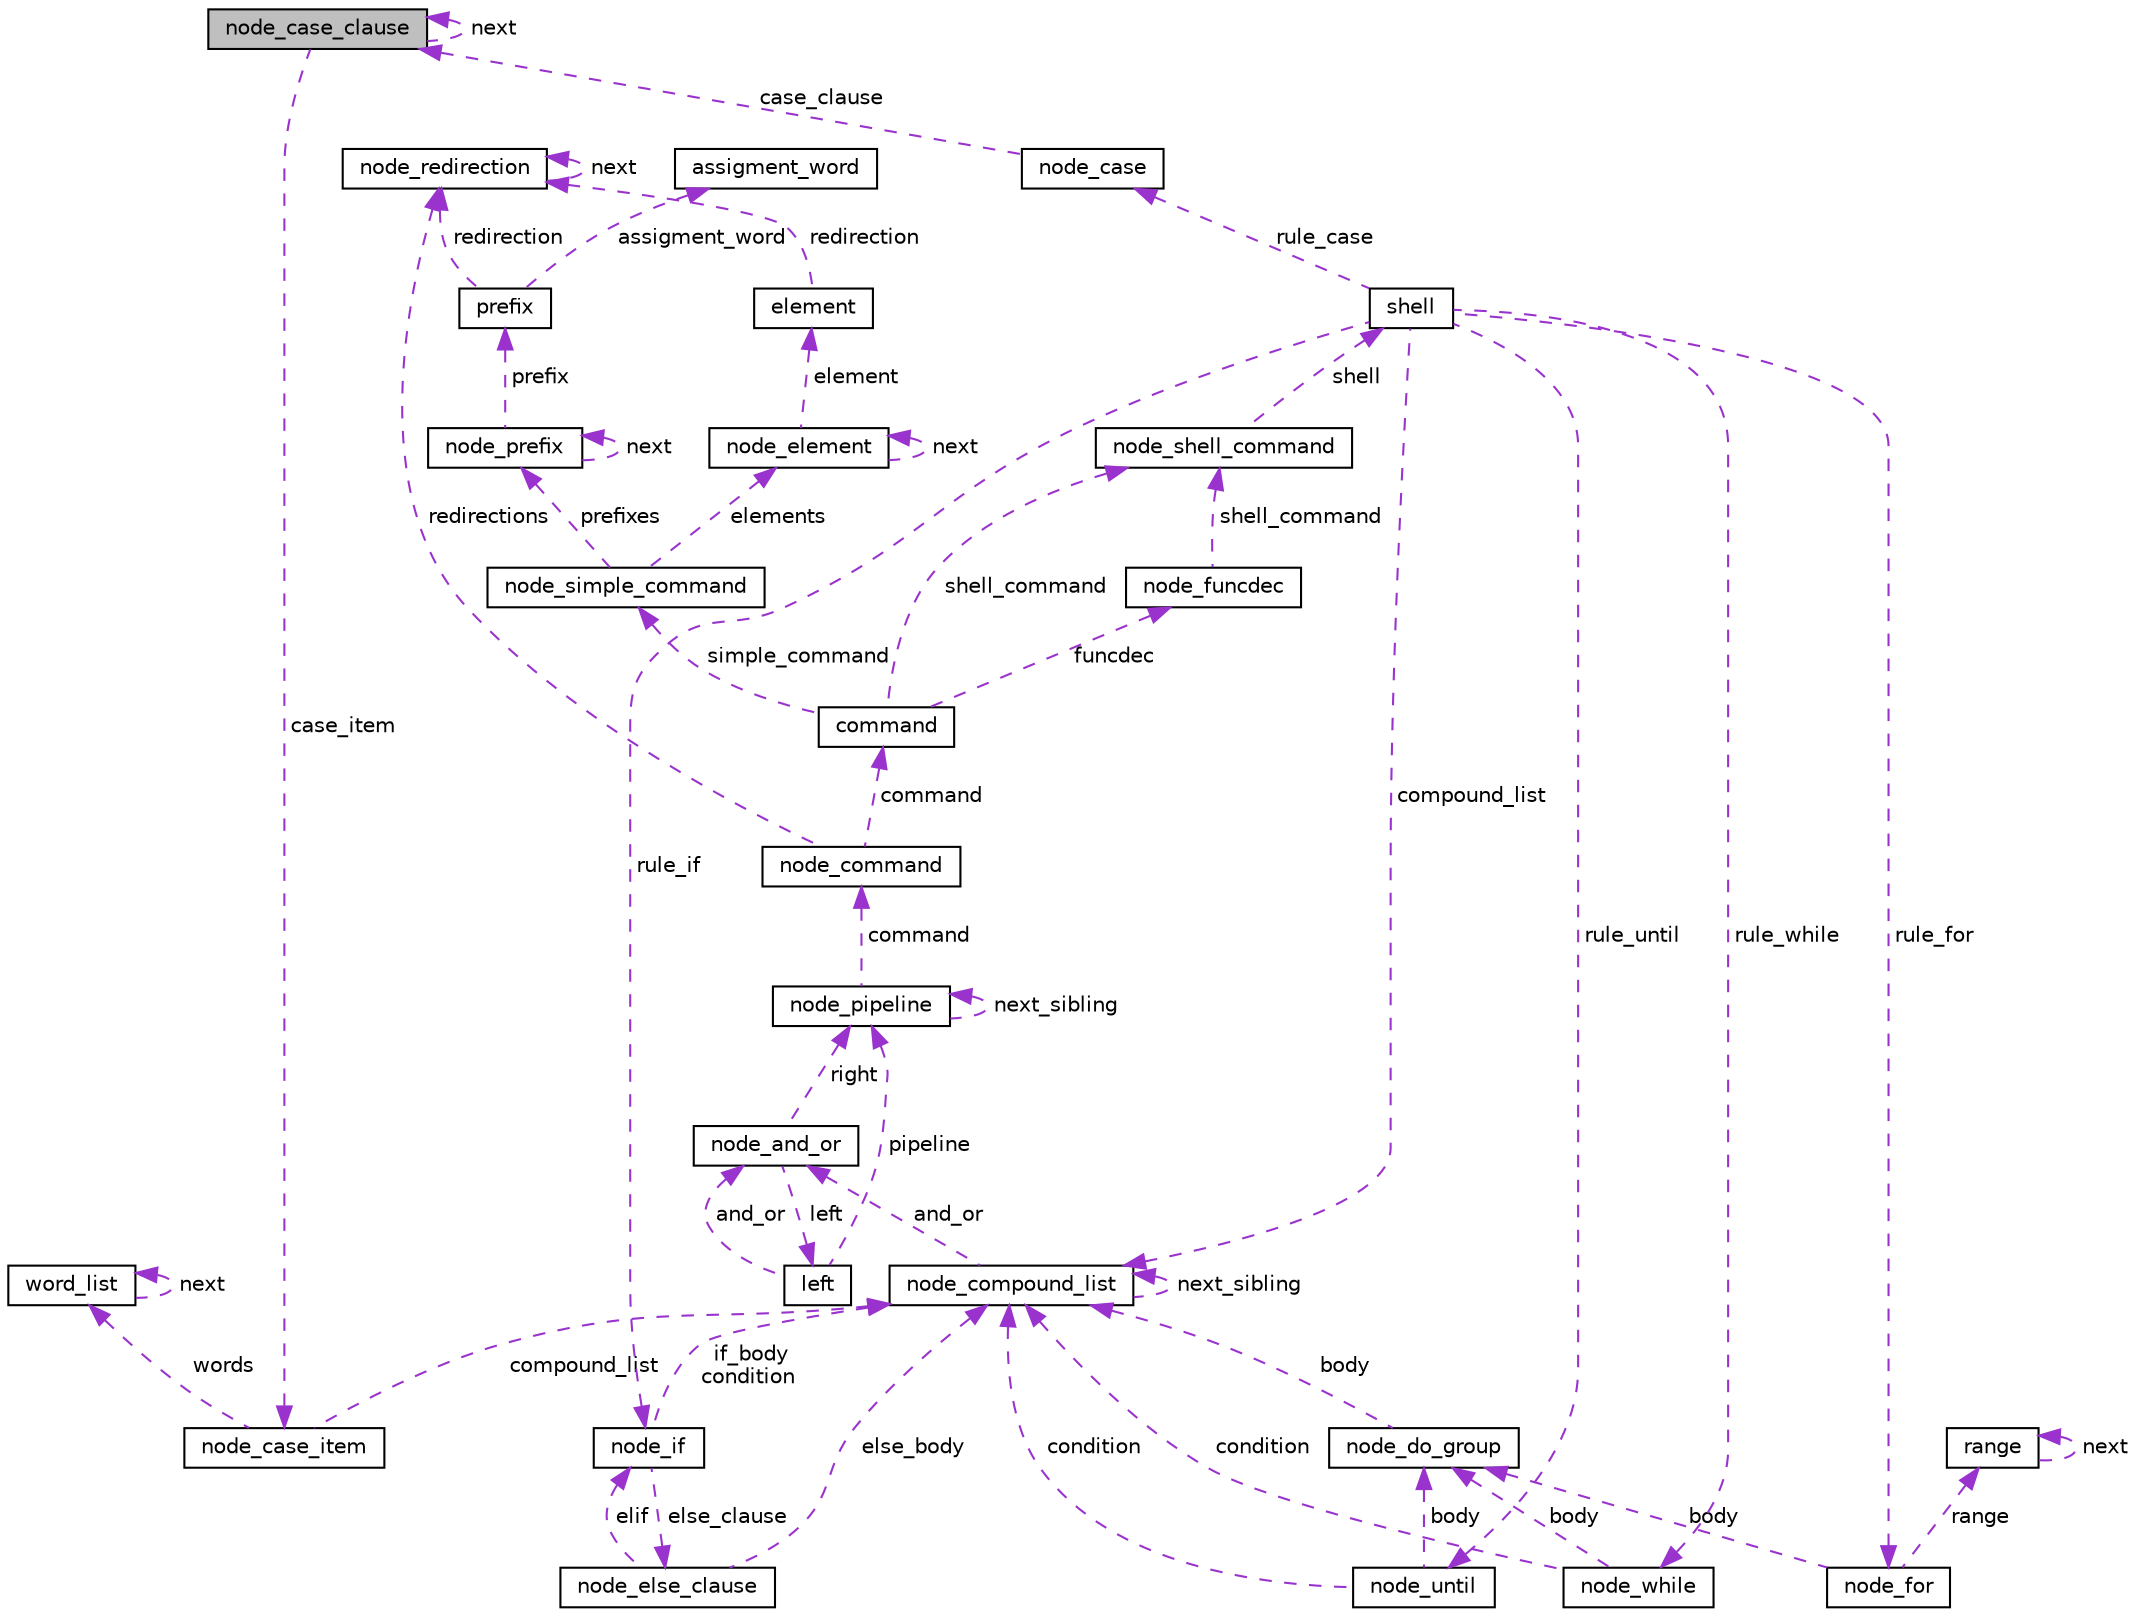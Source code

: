 digraph "node_case_clause"
{
 // LATEX_PDF_SIZE
  edge [fontname="Helvetica",fontsize="10",labelfontname="Helvetica",labelfontsize="10"];
  node [fontname="Helvetica",fontsize="10",shape=record];
  Node1 [label="node_case_clause",height=0.2,width=0.4,color="black", fillcolor="grey75", style="filled", fontcolor="black",tooltip=" "];
  Node1 -> Node1 [dir="back",color="darkorchid3",fontsize="10",style="dashed",label=" next" ,fontname="Helvetica"];
  Node2 -> Node1 [dir="back",color="darkorchid3",fontsize="10",style="dashed",label=" case_item" ,fontname="Helvetica"];
  Node2 [label="node_case_item",height=0.2,width=0.4,color="black", fillcolor="white", style="filled",URL="$structnode__case__item.html",tooltip=" "];
  Node3 -> Node2 [dir="back",color="darkorchid3",fontsize="10",style="dashed",label=" compound_list" ,fontname="Helvetica"];
  Node3 [label="node_compound_list",height=0.2,width=0.4,color="black", fillcolor="white", style="filled",URL="$structnode__compound__list.html",tooltip=" "];
  Node3 -> Node3 [dir="back",color="darkorchid3",fontsize="10",style="dashed",label=" next_sibling" ,fontname="Helvetica"];
  Node4 -> Node3 [dir="back",color="darkorchid3",fontsize="10",style="dashed",label=" and_or" ,fontname="Helvetica"];
  Node4 [label="node_and_or",height=0.2,width=0.4,color="black", fillcolor="white", style="filled",URL="$structnode__and__or.html",tooltip=" "];
  Node5 -> Node4 [dir="back",color="darkorchid3",fontsize="10",style="dashed",label=" right" ,fontname="Helvetica"];
  Node5 [label="node_pipeline",height=0.2,width=0.4,color="black", fillcolor="white", style="filled",URL="$structnode__pipeline.html",tooltip=" "];
  Node5 -> Node5 [dir="back",color="darkorchid3",fontsize="10",style="dashed",label=" next_sibling" ,fontname="Helvetica"];
  Node6 -> Node5 [dir="back",color="darkorchid3",fontsize="10",style="dashed",label=" command" ,fontname="Helvetica"];
  Node6 [label="node_command",height=0.2,width=0.4,color="black", fillcolor="white", style="filled",URL="$structnode__command.html",tooltip=" "];
  Node7 -> Node6 [dir="back",color="darkorchid3",fontsize="10",style="dashed",label=" redirections" ,fontname="Helvetica"];
  Node7 [label="node_redirection",height=0.2,width=0.4,color="black", fillcolor="white", style="filled",URL="$structnode__redirection.html",tooltip=" "];
  Node7 -> Node7 [dir="back",color="darkorchid3",fontsize="10",style="dashed",label=" next" ,fontname="Helvetica"];
  Node8 -> Node6 [dir="back",color="darkorchid3",fontsize="10",style="dashed",label=" command" ,fontname="Helvetica"];
  Node8 [label="command",height=0.2,width=0.4,color="black", fillcolor="white", style="filled",URL="$unionnode__command_1_1command.html",tooltip=" "];
  Node9 -> Node8 [dir="back",color="darkorchid3",fontsize="10",style="dashed",label=" funcdec" ,fontname="Helvetica"];
  Node9 [label="node_funcdec",height=0.2,width=0.4,color="black", fillcolor="white", style="filled",URL="$structnode__funcdec.html",tooltip=" "];
  Node10 -> Node9 [dir="back",color="darkorchid3",fontsize="10",style="dashed",label=" shell_command" ,fontname="Helvetica"];
  Node10 [label="node_shell_command",height=0.2,width=0.4,color="black", fillcolor="white", style="filled",URL="$structnode__shell__command.html",tooltip=" "];
  Node11 -> Node10 [dir="back",color="darkorchid3",fontsize="10",style="dashed",label=" shell" ,fontname="Helvetica"];
  Node11 [label="shell",height=0.2,width=0.4,color="black", fillcolor="white", style="filled",URL="$unionnode__shell__command_1_1shell.html",tooltip=" "];
  Node12 -> Node11 [dir="back",color="darkorchid3",fontsize="10",style="dashed",label=" rule_if" ,fontname="Helvetica"];
  Node12 [label="node_if",height=0.2,width=0.4,color="black", fillcolor="white", style="filled",URL="$structnode__if.html",tooltip=" "];
  Node3 -> Node12 [dir="back",color="darkorchid3",fontsize="10",style="dashed",label=" if_body\ncondition" ,fontname="Helvetica"];
  Node13 -> Node12 [dir="back",color="darkorchid3",fontsize="10",style="dashed",label=" else_clause" ,fontname="Helvetica"];
  Node13 [label="node_else_clause",height=0.2,width=0.4,color="black", fillcolor="white", style="filled",URL="$structnode__else__clause.html",tooltip=" "];
  Node12 -> Node13 [dir="back",color="darkorchid3",fontsize="10",style="dashed",label=" elif" ,fontname="Helvetica"];
  Node3 -> Node13 [dir="back",color="darkorchid3",fontsize="10",style="dashed",label=" else_body" ,fontname="Helvetica"];
  Node3 -> Node11 [dir="back",color="darkorchid3",fontsize="10",style="dashed",label=" compound_list" ,fontname="Helvetica"];
  Node14 -> Node11 [dir="back",color="darkorchid3",fontsize="10",style="dashed",label=" rule_until" ,fontname="Helvetica"];
  Node14 [label="node_until",height=0.2,width=0.4,color="black", fillcolor="white", style="filled",URL="$structnode__until.html",tooltip=" "];
  Node15 -> Node14 [dir="back",color="darkorchid3",fontsize="10",style="dashed",label=" body" ,fontname="Helvetica"];
  Node15 [label="node_do_group",height=0.2,width=0.4,color="black", fillcolor="white", style="filled",URL="$structnode__do__group.html",tooltip=" "];
  Node3 -> Node15 [dir="back",color="darkorchid3",fontsize="10",style="dashed",label=" body" ,fontname="Helvetica"];
  Node3 -> Node14 [dir="back",color="darkorchid3",fontsize="10",style="dashed",label=" condition" ,fontname="Helvetica"];
  Node16 -> Node11 [dir="back",color="darkorchid3",fontsize="10",style="dashed",label=" rule_while" ,fontname="Helvetica"];
  Node16 [label="node_while",height=0.2,width=0.4,color="black", fillcolor="white", style="filled",URL="$structnode__while.html",tooltip=" "];
  Node15 -> Node16 [dir="back",color="darkorchid3",fontsize="10",style="dashed",label=" body" ,fontname="Helvetica"];
  Node3 -> Node16 [dir="back",color="darkorchid3",fontsize="10",style="dashed",label=" condition" ,fontname="Helvetica"];
  Node17 -> Node11 [dir="back",color="darkorchid3",fontsize="10",style="dashed",label=" rule_for" ,fontname="Helvetica"];
  Node17 [label="node_for",height=0.2,width=0.4,color="black", fillcolor="white", style="filled",URL="$structnode__for.html",tooltip=" "];
  Node15 -> Node17 [dir="back",color="darkorchid3",fontsize="10",style="dashed",label=" body" ,fontname="Helvetica"];
  Node18 -> Node17 [dir="back",color="darkorchid3",fontsize="10",style="dashed",label=" range" ,fontname="Helvetica"];
  Node18 [label="range",height=0.2,width=0.4,color="black", fillcolor="white", style="filled",URL="$structrange.html",tooltip=" "];
  Node18 -> Node18 [dir="back",color="darkorchid3",fontsize="10",style="dashed",label=" next" ,fontname="Helvetica"];
  Node19 -> Node11 [dir="back",color="darkorchid3",fontsize="10",style="dashed",label=" rule_case" ,fontname="Helvetica"];
  Node19 [label="node_case",height=0.2,width=0.4,color="black", fillcolor="white", style="filled",URL="$structnode__case.html",tooltip=" "];
  Node1 -> Node19 [dir="back",color="darkorchid3",fontsize="10",style="dashed",label=" case_clause" ,fontname="Helvetica"];
  Node20 -> Node8 [dir="back",color="darkorchid3",fontsize="10",style="dashed",label=" simple_command" ,fontname="Helvetica"];
  Node20 [label="node_simple_command",height=0.2,width=0.4,color="black", fillcolor="white", style="filled",URL="$structnode__simple__command.html",tooltip=" "];
  Node21 -> Node20 [dir="back",color="darkorchid3",fontsize="10",style="dashed",label=" elements" ,fontname="Helvetica"];
  Node21 [label="node_element",height=0.2,width=0.4,color="black", fillcolor="white", style="filled",URL="$structnode__element.html",tooltip=" "];
  Node21 -> Node21 [dir="back",color="darkorchid3",fontsize="10",style="dashed",label=" next" ,fontname="Helvetica"];
  Node22 -> Node21 [dir="back",color="darkorchid3",fontsize="10",style="dashed",label=" element" ,fontname="Helvetica"];
  Node22 [label="element",height=0.2,width=0.4,color="black", fillcolor="white", style="filled",URL="$unionnode__element_1_1element.html",tooltip=" "];
  Node7 -> Node22 [dir="back",color="darkorchid3",fontsize="10",style="dashed",label=" redirection" ,fontname="Helvetica"];
  Node23 -> Node20 [dir="back",color="darkorchid3",fontsize="10",style="dashed",label=" prefixes" ,fontname="Helvetica"];
  Node23 [label="node_prefix",height=0.2,width=0.4,color="black", fillcolor="white", style="filled",URL="$structnode__prefix.html",tooltip=" "];
  Node23 -> Node23 [dir="back",color="darkorchid3",fontsize="10",style="dashed",label=" next" ,fontname="Helvetica"];
  Node24 -> Node23 [dir="back",color="darkorchid3",fontsize="10",style="dashed",label=" prefix" ,fontname="Helvetica"];
  Node24 [label="prefix",height=0.2,width=0.4,color="black", fillcolor="white", style="filled",URL="$unionnode__prefix_1_1prefix.html",tooltip=" "];
  Node7 -> Node24 [dir="back",color="darkorchid3",fontsize="10",style="dashed",label=" redirection" ,fontname="Helvetica"];
  Node25 -> Node24 [dir="back",color="darkorchid3",fontsize="10",style="dashed",label=" assigment_word" ,fontname="Helvetica"];
  Node25 [label="assigment_word",height=0.2,width=0.4,color="black", fillcolor="white", style="filled",URL="$structnode__prefix_1_1prefix_1_1assigment__word.html",tooltip=" "];
  Node10 -> Node8 [dir="back",color="darkorchid3",fontsize="10",style="dashed",label=" shell_command" ,fontname="Helvetica"];
  Node26 -> Node4 [dir="back",color="darkorchid3",fontsize="10",style="dashed",label=" left" ,fontname="Helvetica"];
  Node26 [label="left",height=0.2,width=0.4,color="black", fillcolor="white", style="filled",URL="$unionnode__and__or_1_1left.html",tooltip=" "];
  Node5 -> Node26 [dir="back",color="darkorchid3",fontsize="10",style="dashed",label=" pipeline" ,fontname="Helvetica"];
  Node4 -> Node26 [dir="back",color="darkorchid3",fontsize="10",style="dashed",label=" and_or" ,fontname="Helvetica"];
  Node27 -> Node2 [dir="back",color="darkorchid3",fontsize="10",style="dashed",label=" words" ,fontname="Helvetica"];
  Node27 [label="word_list",height=0.2,width=0.4,color="black", fillcolor="white", style="filled",URL="$structword__list.html",tooltip=" "];
  Node27 -> Node27 [dir="back",color="darkorchid3",fontsize="10",style="dashed",label=" next" ,fontname="Helvetica"];
}
